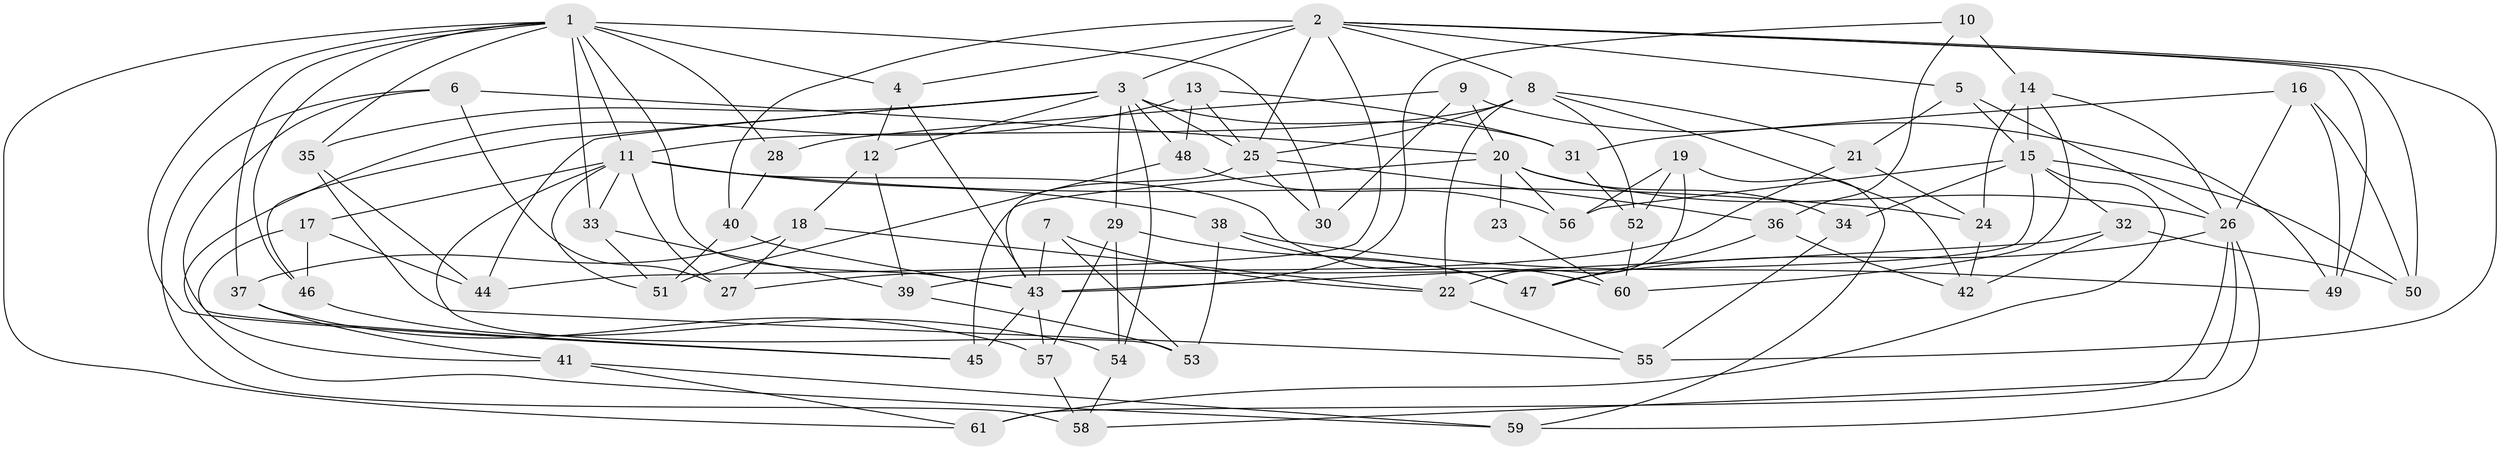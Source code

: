 // original degree distribution, {4: 1.0}
// Generated by graph-tools (version 1.1) at 2025/53/03/04/25 22:53:45]
// undirected, 61 vertices, 143 edges
graph export_dot {
  node [color=gray90,style=filled];
  1;
  2;
  3;
  4;
  5;
  6;
  7;
  8;
  9;
  10;
  11;
  12;
  13;
  14;
  15;
  16;
  17;
  18;
  19;
  20;
  21;
  22;
  23;
  24;
  25;
  26;
  27;
  28;
  29;
  30;
  31;
  32;
  33;
  34;
  35;
  36;
  37;
  38;
  39;
  40;
  41;
  42;
  43;
  44;
  45;
  46;
  47;
  48;
  49;
  50;
  51;
  52;
  53;
  54;
  55;
  56;
  57;
  58;
  59;
  60;
  61;
  1 -- 4 [weight=1.0];
  1 -- 11 [weight=1.0];
  1 -- 28 [weight=2.0];
  1 -- 30 [weight=1.0];
  1 -- 33 [weight=1.0];
  1 -- 35 [weight=1.0];
  1 -- 37 [weight=1.0];
  1 -- 43 [weight=1.0];
  1 -- 45 [weight=1.0];
  1 -- 46 [weight=1.0];
  1 -- 61 [weight=1.0];
  2 -- 3 [weight=1.0];
  2 -- 4 [weight=1.0];
  2 -- 5 [weight=1.0];
  2 -- 8 [weight=1.0];
  2 -- 25 [weight=3.0];
  2 -- 40 [weight=1.0];
  2 -- 44 [weight=1.0];
  2 -- 49 [weight=1.0];
  2 -- 50 [weight=1.0];
  2 -- 55 [weight=1.0];
  3 -- 12 [weight=1.0];
  3 -- 25 [weight=1.0];
  3 -- 29 [weight=1.0];
  3 -- 31 [weight=1.0];
  3 -- 35 [weight=1.0];
  3 -- 44 [weight=1.0];
  3 -- 46 [weight=1.0];
  3 -- 48 [weight=1.0];
  3 -- 54 [weight=1.0];
  4 -- 12 [weight=1.0];
  4 -- 43 [weight=1.0];
  5 -- 15 [weight=1.0];
  5 -- 21 [weight=1.0];
  5 -- 26 [weight=1.0];
  6 -- 20 [weight=1.0];
  6 -- 27 [weight=1.0];
  6 -- 45 [weight=1.0];
  6 -- 58 [weight=1.0];
  7 -- 22 [weight=1.0];
  7 -- 43 [weight=2.0];
  7 -- 53 [weight=1.0];
  8 -- 11 [weight=1.0];
  8 -- 21 [weight=1.0];
  8 -- 22 [weight=2.0];
  8 -- 25 [weight=1.0];
  8 -- 42 [weight=1.0];
  8 -- 52 [weight=1.0];
  9 -- 20 [weight=1.0];
  9 -- 28 [weight=1.0];
  9 -- 30 [weight=1.0];
  9 -- 49 [weight=1.0];
  10 -- 14 [weight=2.0];
  10 -- 36 [weight=1.0];
  10 -- 43 [weight=1.0];
  11 -- 17 [weight=1.0];
  11 -- 24 [weight=1.0];
  11 -- 27 [weight=1.0];
  11 -- 33 [weight=1.0];
  11 -- 38 [weight=1.0];
  11 -- 51 [weight=1.0];
  11 -- 53 [weight=1.0];
  11 -- 60 [weight=1.0];
  12 -- 18 [weight=1.0];
  12 -- 39 [weight=1.0];
  13 -- 25 [weight=1.0];
  13 -- 31 [weight=1.0];
  13 -- 48 [weight=1.0];
  13 -- 59 [weight=1.0];
  14 -- 15 [weight=3.0];
  14 -- 24 [weight=1.0];
  14 -- 26 [weight=1.0];
  14 -- 60 [weight=1.0];
  15 -- 32 [weight=1.0];
  15 -- 34 [weight=1.0];
  15 -- 39 [weight=1.0];
  15 -- 50 [weight=1.0];
  15 -- 56 [weight=1.0];
  15 -- 61 [weight=1.0];
  16 -- 26 [weight=1.0];
  16 -- 31 [weight=1.0];
  16 -- 49 [weight=1.0];
  16 -- 50 [weight=1.0];
  17 -- 41 [weight=1.0];
  17 -- 44 [weight=1.0];
  17 -- 46 [weight=1.0];
  18 -- 22 [weight=1.0];
  18 -- 27 [weight=1.0];
  18 -- 37 [weight=1.0];
  19 -- 22 [weight=1.0];
  19 -- 52 [weight=1.0];
  19 -- 56 [weight=1.0];
  19 -- 59 [weight=1.0];
  20 -- 23 [weight=3.0];
  20 -- 26 [weight=3.0];
  20 -- 34 [weight=2.0];
  20 -- 45 [weight=1.0];
  20 -- 56 [weight=1.0];
  21 -- 24 [weight=1.0];
  21 -- 27 [weight=1.0];
  22 -- 55 [weight=1.0];
  23 -- 60 [weight=1.0];
  24 -- 42 [weight=1.0];
  25 -- 30 [weight=2.0];
  25 -- 36 [weight=1.0];
  25 -- 43 [weight=1.0];
  26 -- 47 [weight=1.0];
  26 -- 58 [weight=1.0];
  26 -- 59 [weight=1.0];
  26 -- 61 [weight=1.0];
  28 -- 40 [weight=1.0];
  29 -- 47 [weight=1.0];
  29 -- 54 [weight=1.0];
  29 -- 57 [weight=1.0];
  31 -- 52 [weight=1.0];
  32 -- 42 [weight=1.0];
  32 -- 43 [weight=1.0];
  32 -- 50 [weight=1.0];
  33 -- 39 [weight=1.0];
  33 -- 51 [weight=1.0];
  34 -- 55 [weight=1.0];
  35 -- 44 [weight=1.0];
  35 -- 55 [weight=1.0];
  36 -- 42 [weight=1.0];
  36 -- 47 [weight=1.0];
  37 -- 41 [weight=1.0];
  37 -- 57 [weight=1.0];
  38 -- 47 [weight=1.0];
  38 -- 49 [weight=1.0];
  38 -- 53 [weight=1.0];
  39 -- 53 [weight=1.0];
  40 -- 43 [weight=1.0];
  40 -- 51 [weight=1.0];
  41 -- 59 [weight=1.0];
  41 -- 61 [weight=1.0];
  43 -- 45 [weight=1.0];
  43 -- 57 [weight=1.0];
  46 -- 54 [weight=1.0];
  48 -- 51 [weight=1.0];
  48 -- 56 [weight=1.0];
  52 -- 60 [weight=1.0];
  54 -- 58 [weight=1.0];
  57 -- 58 [weight=1.0];
}
